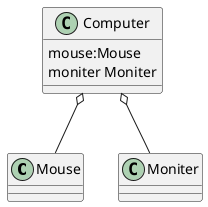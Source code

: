 @startuml

class Mouse
class Moniter
class Computer{
mouse:Mouse
moniter Moniter
}
Computer o-- Moniter
Computer o-- Mouse
@enduml